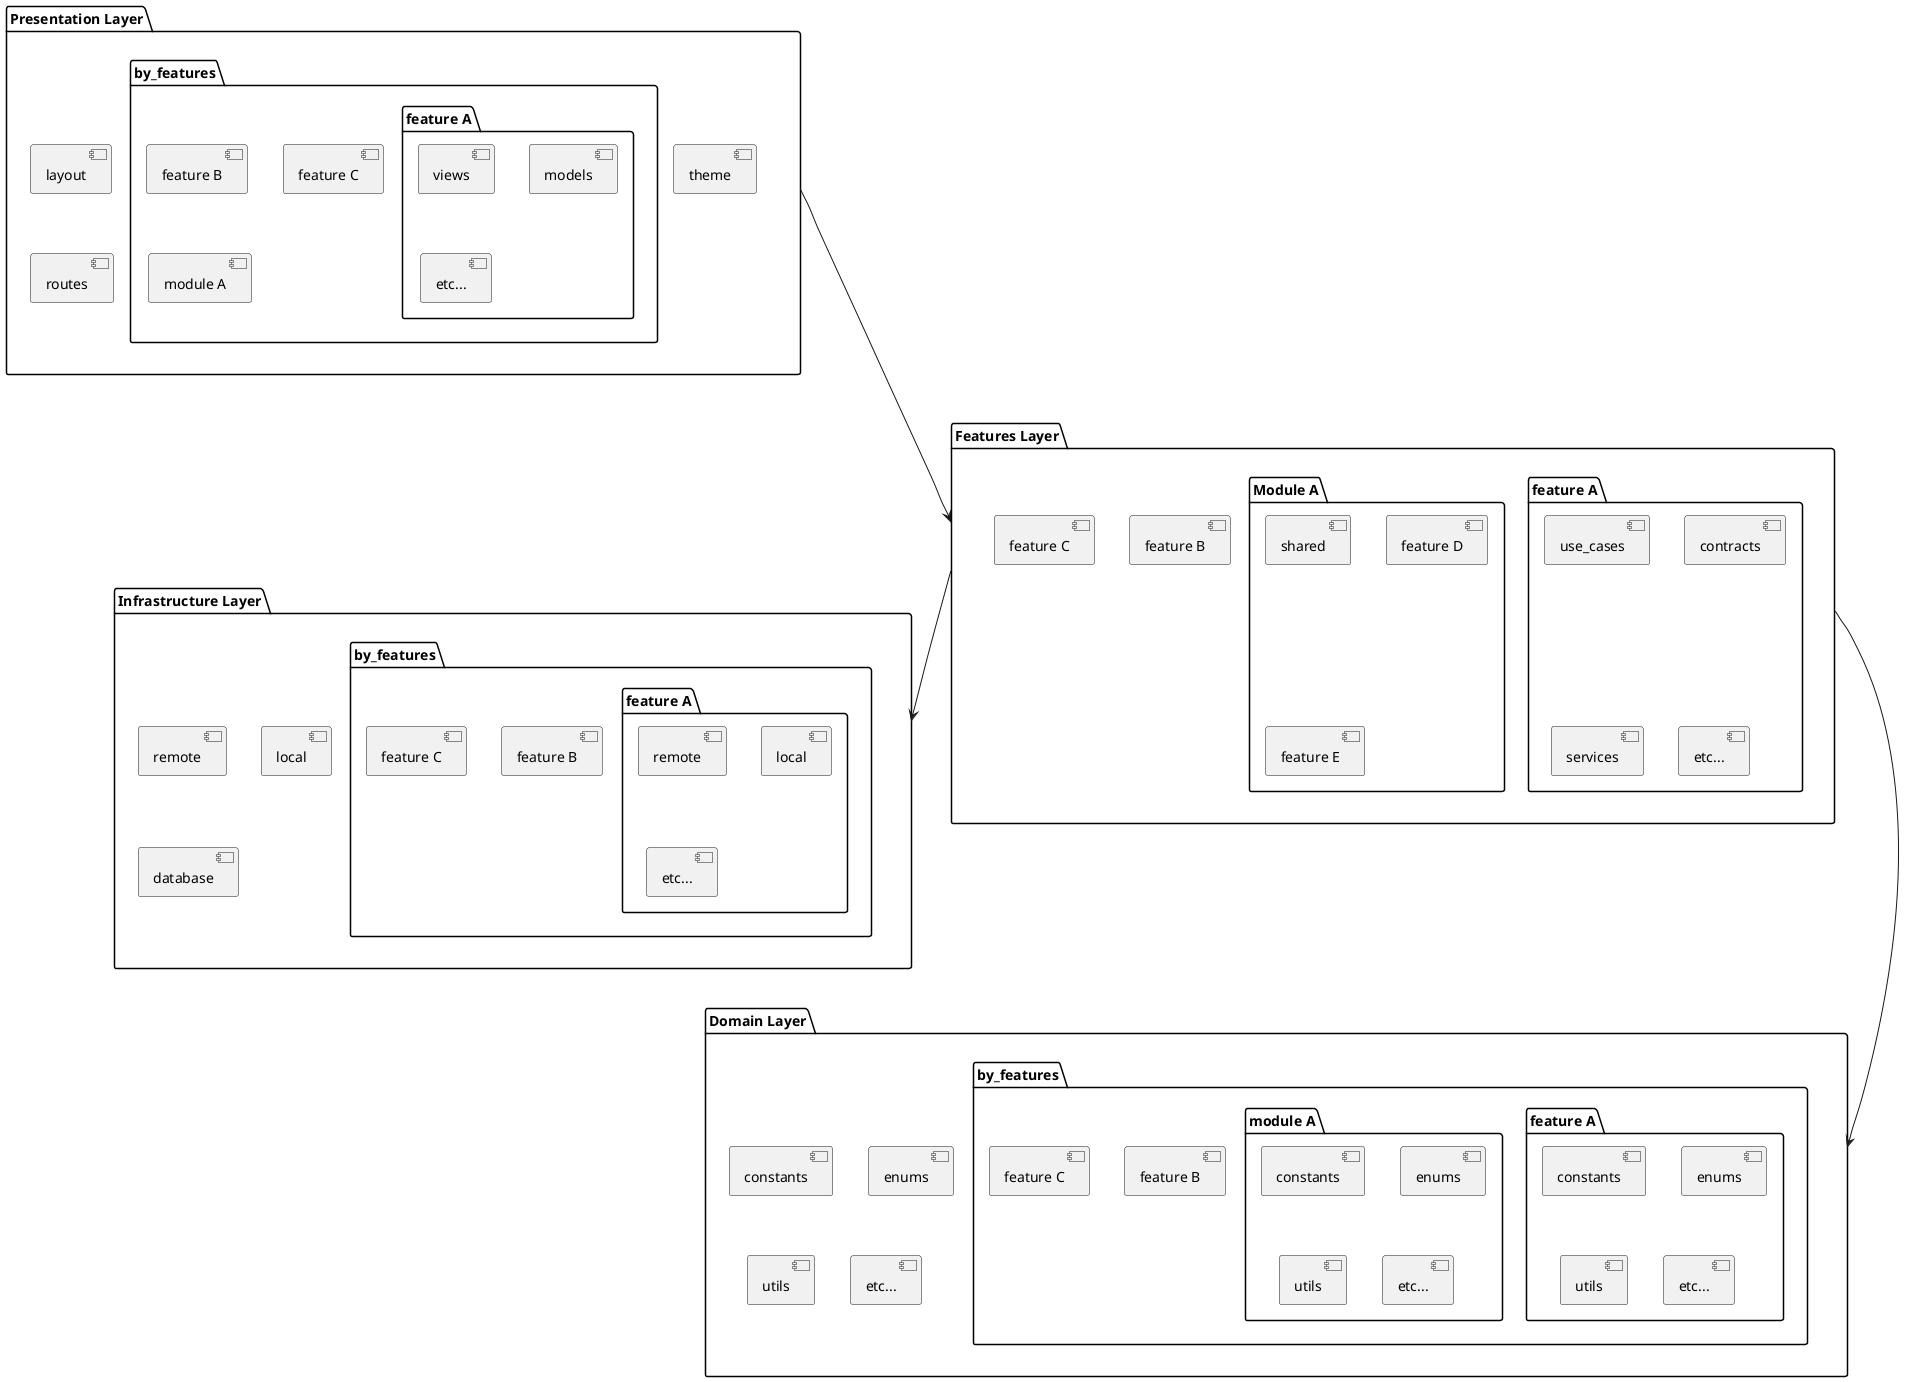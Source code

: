 @startuml
' ######################
'  PRESENTATION PACKAGE
' ######################

package "Presentation Layer" as presentationP {

    package "by_features" as presentationP_byFeaturesP {

        package "feature A" as presentationP_byFeaturesP_featureAP {
            [views] as presentationP_byFeaturesP_featureAP_views
            [models] as presentationP_byFeaturesP_featureAP_models
            [etc...] as presentationP_byFeaturesP_featureAP_etc
        }

        [feature B] as presentationP_byFeaturesP_featureB
        [feature C] as presentationP_byFeaturesP_featureC        
        [module A] as presentationP_byFeaturesP_moduleA
     
    } 

    [layout] as presentationP_layout
    [theme] as presentationP_theme
    [routes] as presentationP_routes
}

' ##################
'  FEATURES PACKAGE
' ##################

package "Features Layer" as featuresP {
    package "feature A" as featuresP_featureAP {
        [use_cases] as featuresP_featureAP_useCases
        [contracts] as featuresP_featuresAP_contracts
        [services] as featuresP_featuresAP_services
        [etc...] as featuresP_featuresAP_etc
    }
    [feature B] as featuresP_featureB
    [feature C] as featuresP_featureC
    
    package "Module A" as featuresP_moduleAP {
        [shared] as featuresP_moduleAP_shared
        [feature D] as featuresP_moduleAP_featureD
        [feature E] as featuresP_moduleAP_featureE
    }
}

' ########################
'  INFRASTRUCTURE PACKAGE
' ########################

package "Infrastructure Layer" as infrastructureP {

    package infrastructureP_byFeaturesP as "by_features" {

        package "feature A" as infrastructureP_byFeaturesP_featureAP {
            [remote] as infrastructureP_byFeaturesP_featureAP_remote
            [local] as infrastructureP_byFeaturesP_featureAP_local
            [etc...] as infrastructureP_byFeaturesP_featureAP_etc
        }

        [feature B] as infrastructureP_byFeaturesP_featureB
        [feature C] as infrastructureP_byFeaturesP_featureC
    } 

    [remote] as infrastructureP_remote
    [local] as infrastructureP_local
    [database] as infrastructureP_database
}

' ################
'  DOMAIN PACKAGE
' ################

package "Domain Layer" as domainP {

    package "by_features" as domainP_byFeaturesP {

            package "feature A" as domainP_byFeaturesP_featureAP {
                [constants] as domainP_byFeaturesP_featureAP_constants
                [enums] as domainP_byFeaturesP_featureAP_enums
                [utils] as domainP_byFeaturesP_featureAP_utils
                [etc...] as domainP_byFeaturesP_featureAP_etc
         }
        [feature B] as domainP_byFeaturesP_featureB
        [feature C] as domainP_byFeaturesP_featureC

        package "module A" as domainP_byFeaturesP_moduleAP {
            [constants] as domainP_byFeaturesP_moduleAP_constants
            [enums] as domainP_byFeaturesP_moduleAP_enums
            [utils] as domainP_byFeaturesP_moduleAP_utils
            [etc...] as domainP_byFeaturesP_moduleAP_etc
        }
    }

    [constants] as domainP_constants
    [enums] as domainP_enums
    [utils] as domainP_utils
    [etc...] as domainP_etc
}

' ###########################
'  PRESENTATION <-> FEATURES
' ###########################

presentationP ----> featuresP

' #############################
'  FEATURES <-> INFRASTRUCTURE
' #############################

featuresP --> infrastructureP


' #####################
'  FEATURES <-> DOMAIN
' ######################

featuresP ----> domainP

@enduml
